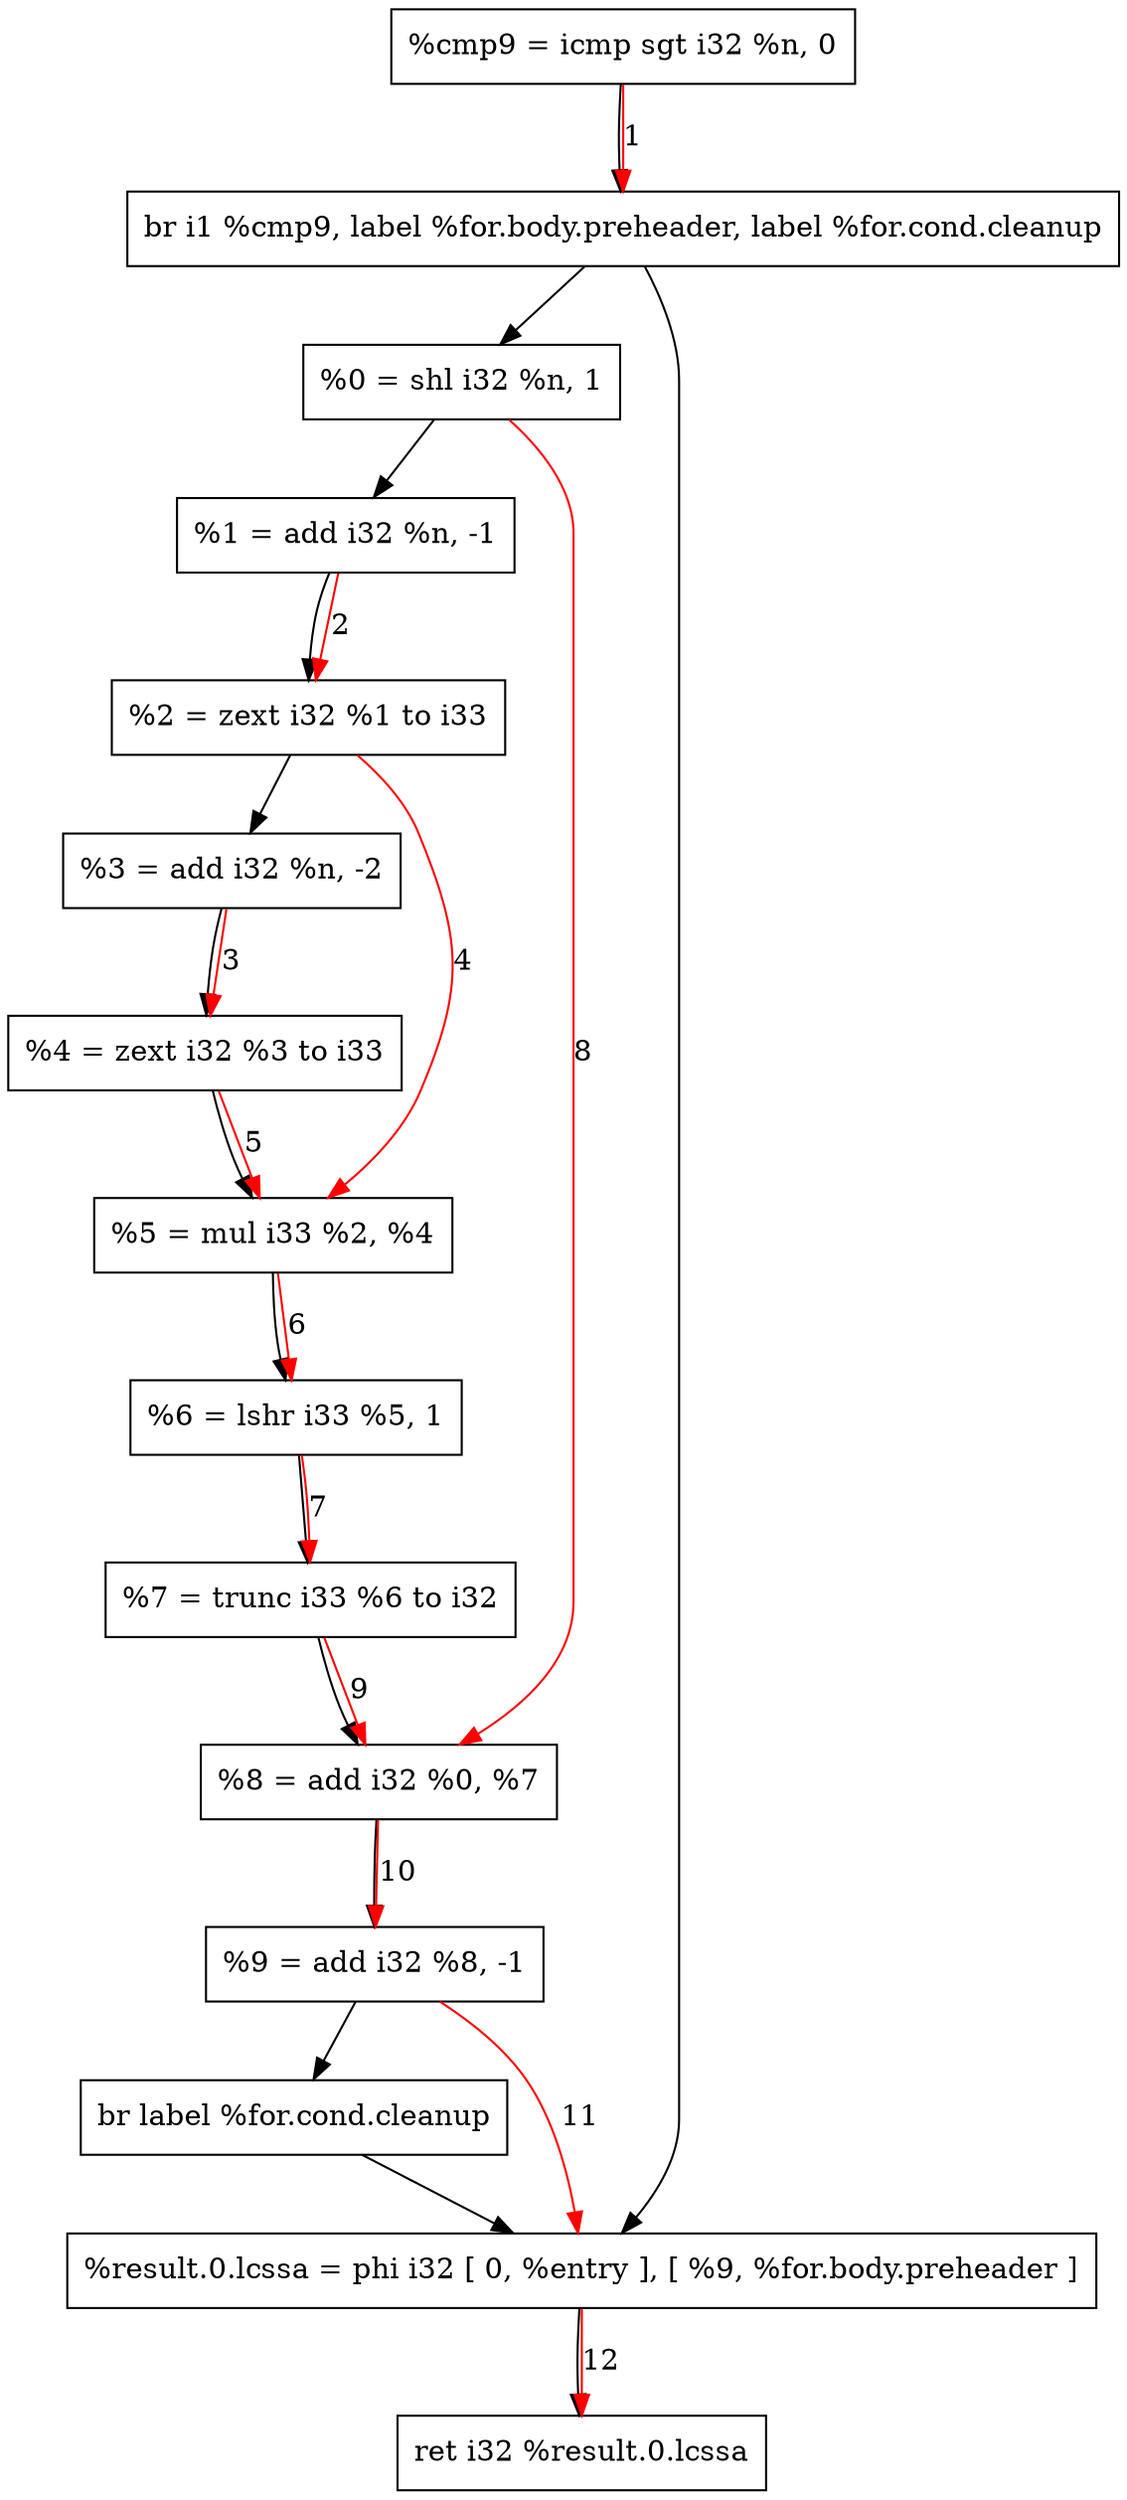 digraph "CDFG for'func' function" {
	Node0x5604e7eb9900[shape=record, label="  %cmp9 = icmp sgt i32 %n, 0"]
	Node0x5604e7e43c98[shape=record, label="  br i1 %cmp9, label %for.body.preheader, label %for.cond.cleanup"]
	Node0x5604e7eb9b70[shape=record, label="  %0 = shl i32 %n, 1"]
	Node0x5604e7eb9c10[shape=record, label="  %1 = add i32 %n, -1"]
	Node0x5604e7eb9248[shape=record, label="  %2 = zext i32 %1 to i33"]
	Node0x5604e7eba110[shape=record, label="  %3 = add i32 %n, -2"]
	Node0x5604e7eba168[shape=record, label="  %4 = zext i32 %3 to i33"]
	Node0x5604e7eba230[shape=record, label="  %5 = mul i33 %2, %4"]
	Node0x5604e7eba2a0[shape=record, label="  %6 = lshr i33 %5, 1"]
	Node0x5604e7eba2f8[shape=record, label="  %7 = trunc i33 %6 to i32"]
	Node0x5604e7eba370[shape=record, label="  %8 = add i32 %0, %7"]
	Node0x5604e7eba3e0[shape=record, label="  %9 = add i32 %8, -1"]
	Node0x5604e7eba498[shape=record, label="  br label %for.cond.cleanup"]
	Node0x5604e7eba1b8[shape=record, label="  %result.0.lcssa = phi i32 [ 0, %entry ], [ %9, %for.body.preheader ]"]
	Node0x5604e7eb9aa8[shape=record, label="  ret i32 %result.0.lcssa"]
	Node0x5604e7eb9900 -> Node0x5604e7e43c98
	Node0x5604e7e43c98 -> Node0x5604e7eb9b70
	Node0x5604e7e43c98 -> Node0x5604e7eba1b8
	Node0x5604e7eb9b70 -> Node0x5604e7eb9c10
	Node0x5604e7eb9c10 -> Node0x5604e7eb9248
	Node0x5604e7eb9248 -> Node0x5604e7eba110
	Node0x5604e7eba110 -> Node0x5604e7eba168
	Node0x5604e7eba168 -> Node0x5604e7eba230
	Node0x5604e7eba230 -> Node0x5604e7eba2a0
	Node0x5604e7eba2a0 -> Node0x5604e7eba2f8
	Node0x5604e7eba2f8 -> Node0x5604e7eba370
	Node0x5604e7eba370 -> Node0x5604e7eba3e0
	Node0x5604e7eba3e0 -> Node0x5604e7eba498
	Node0x5604e7eba498 -> Node0x5604e7eba1b8
	Node0x5604e7eba1b8 -> Node0x5604e7eb9aa8
edge [color=red]
	Node0x5604e7eb9900 -> Node0x5604e7e43c98[label="1"]
	Node0x5604e7eb9c10 -> Node0x5604e7eb9248[label="2"]
	Node0x5604e7eba110 -> Node0x5604e7eba168[label="3"]
	Node0x5604e7eb9248 -> Node0x5604e7eba230[label="4"]
	Node0x5604e7eba168 -> Node0x5604e7eba230[label="5"]
	Node0x5604e7eba230 -> Node0x5604e7eba2a0[label="6"]
	Node0x5604e7eba2a0 -> Node0x5604e7eba2f8[label="7"]
	Node0x5604e7eb9b70 -> Node0x5604e7eba370[label="8"]
	Node0x5604e7eba2f8 -> Node0x5604e7eba370[label="9"]
	Node0x5604e7eba370 -> Node0x5604e7eba3e0[label="10"]
	Node0x5604e7eba3e0 -> Node0x5604e7eba1b8[label="11"]
	Node0x5604e7eba1b8 -> Node0x5604e7eb9aa8[label="12"]
}
